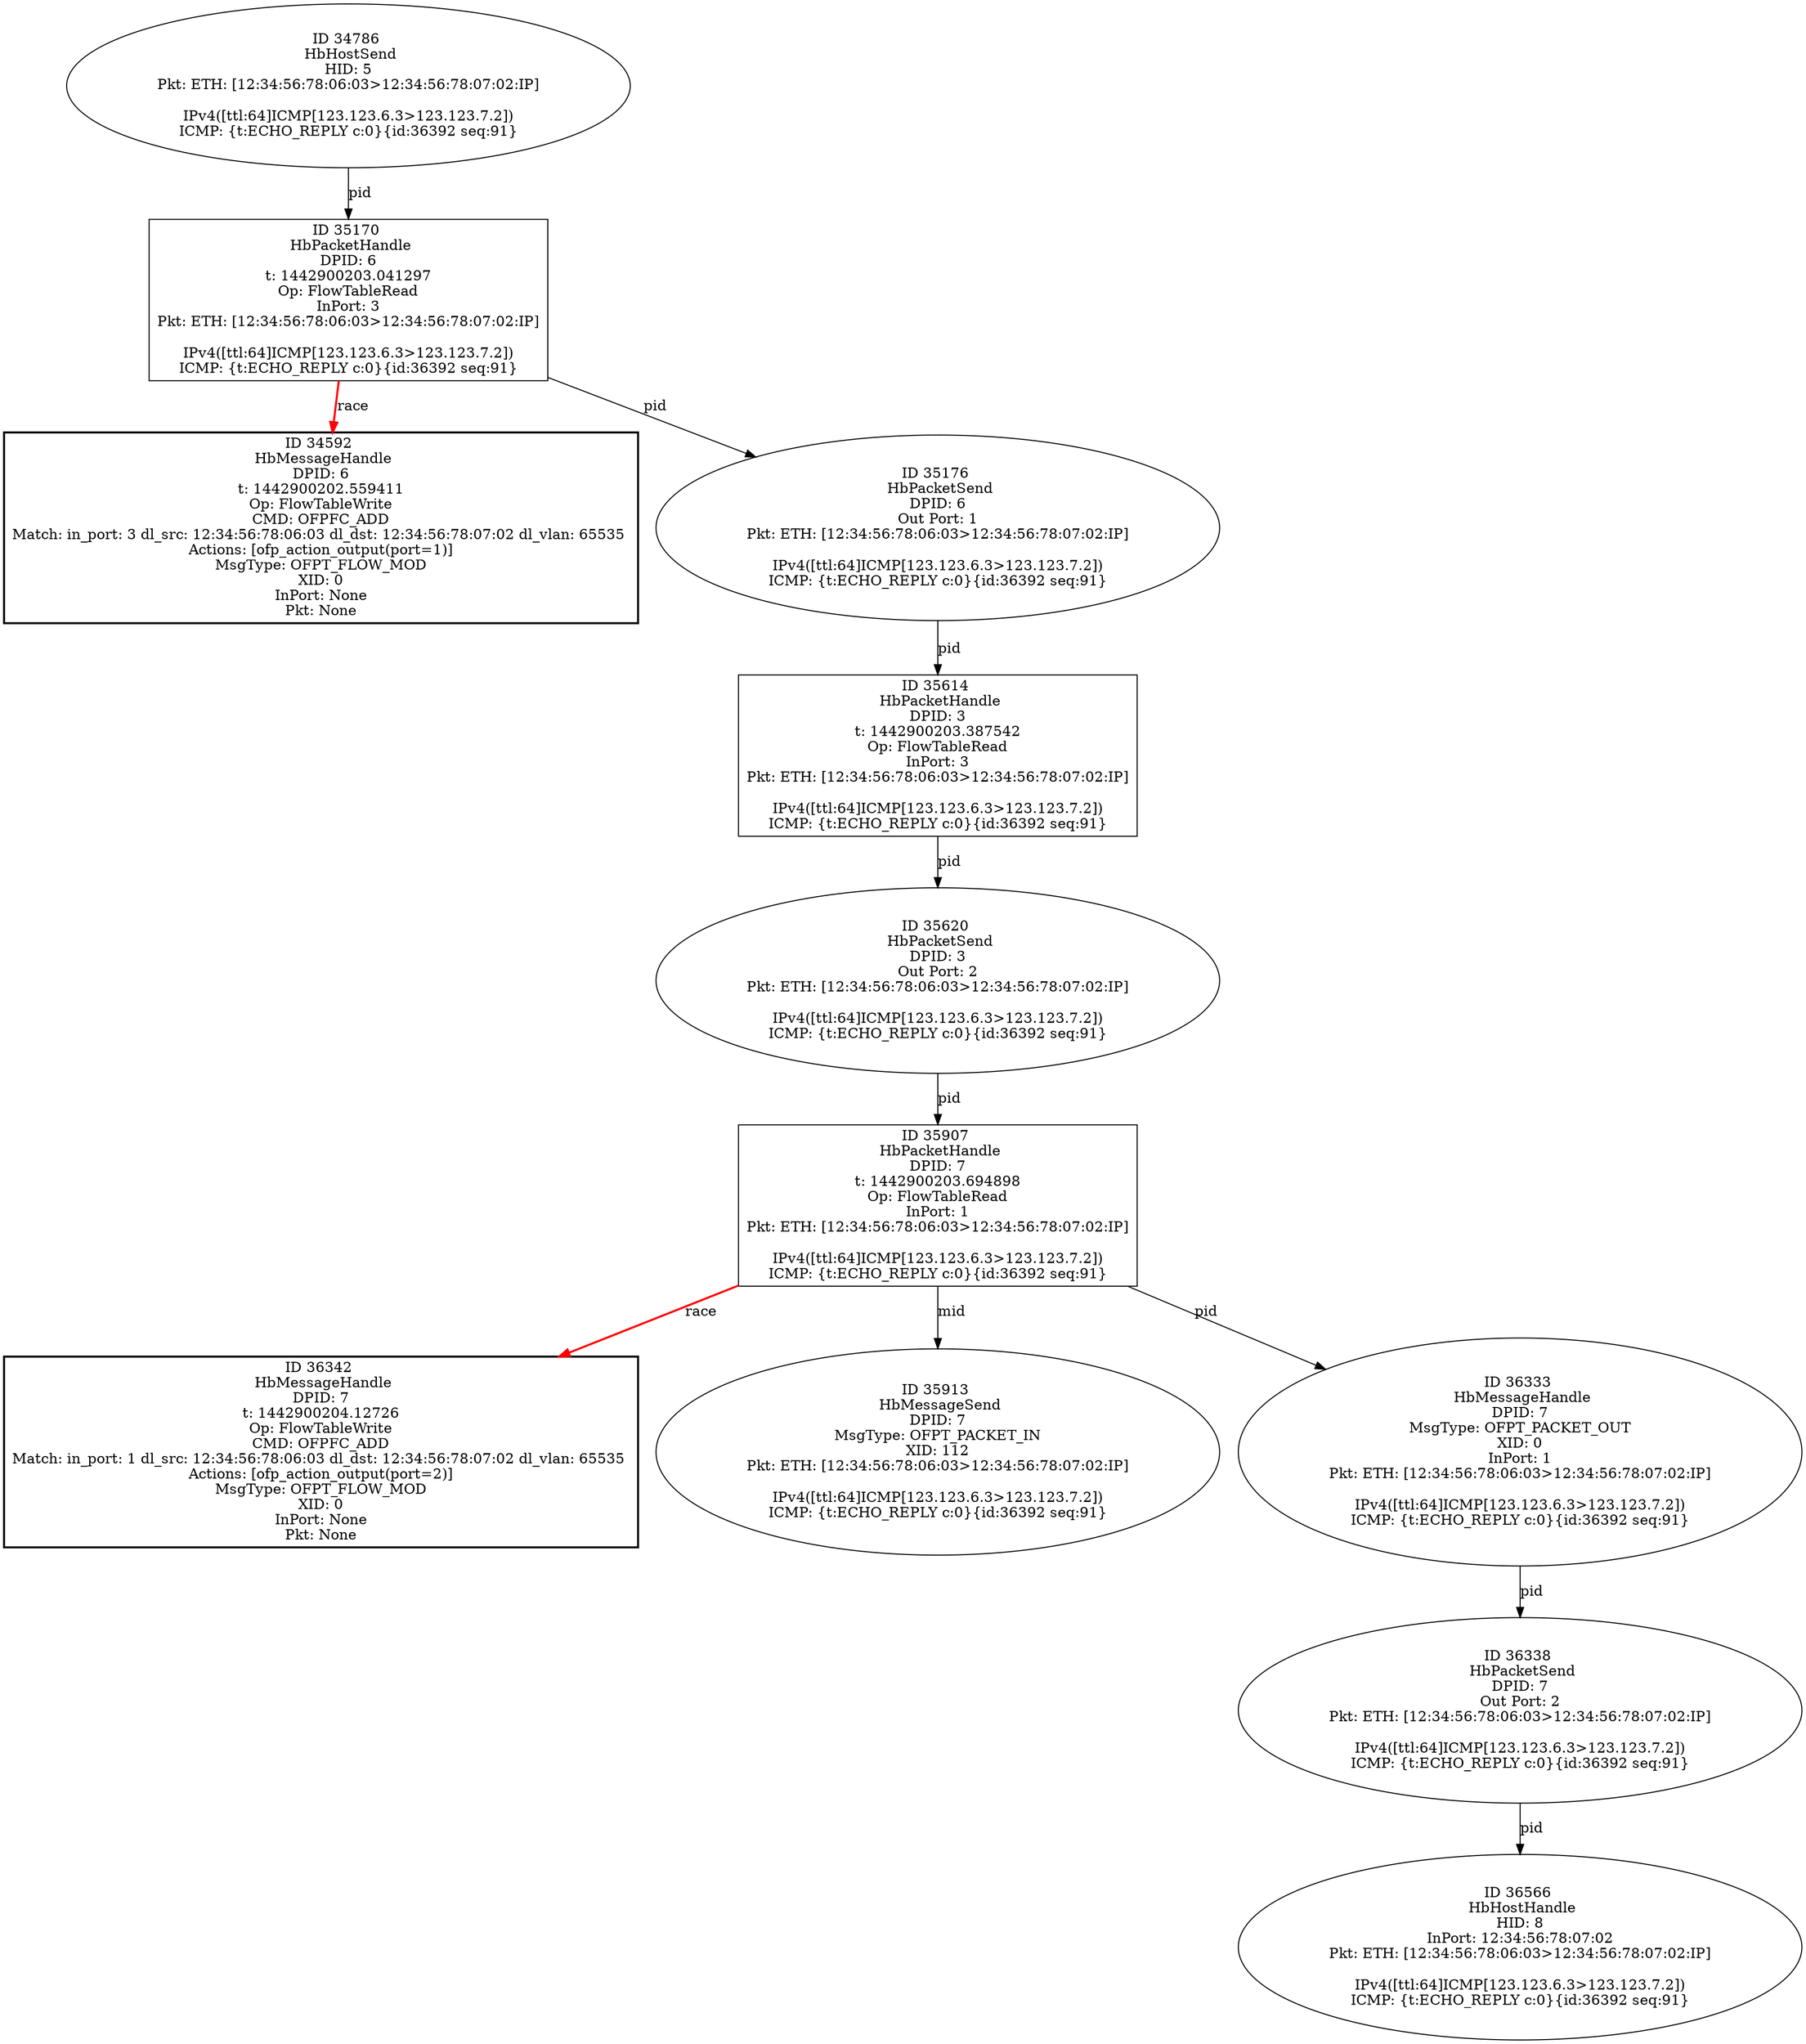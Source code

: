 strict digraph G {
34592 [shape=box, style=bold, event=<hb_events.HbMessageHandle object at 0x10ef24590>, label="ID 34592 
 HbMessageHandle
DPID: 6
t: 1442900202.559411
Op: FlowTableWrite
CMD: OFPFC_ADD
Match: in_port: 3 dl_src: 12:34:56:78:06:03 dl_dst: 12:34:56:78:07:02 dl_vlan: 65535 
Actions: [ofp_action_output(port=1)]
MsgType: OFPT_FLOW_MOD
XID: 0
InPort: None
Pkt: None"];
34786 [shape=oval, event=<hb_events.HbHostSend object at 0x10efad450>, label="ID 34786 
 HbHostSend
HID: 5
Pkt: ETH: [12:34:56:78:06:03>12:34:56:78:07:02:IP]

IPv4([ttl:64]ICMP[123.123.6.3>123.123.7.2])
ICMP: {t:ECHO_REPLY c:0}{id:36392 seq:91}"];
35907 [shape=box, event=<hb_events.HbPacketHandle object at 0x10f3a86d0>, label="ID 35907 
 HbPacketHandle
DPID: 7
t: 1442900203.694898
Op: FlowTableRead
InPort: 1
Pkt: ETH: [12:34:56:78:06:03>12:34:56:78:07:02:IP]

IPv4([ttl:64]ICMP[123.123.6.3>123.123.7.2])
ICMP: {t:ECHO_REPLY c:0}{id:36392 seq:91}"];
35620 [shape=oval, event=<hb_events.HbPacketSend object at 0x10f24a1d0>, label="ID 35620 
 HbPacketSend
DPID: 3
Out Port: 2
Pkt: ETH: [12:34:56:78:06:03>12:34:56:78:07:02:IP]

IPv4([ttl:64]ICMP[123.123.6.3>123.123.7.2])
ICMP: {t:ECHO_REPLY c:0}{id:36392 seq:91}"];
36342 [shape=box, style=bold, event=<hb_events.HbMessageHandle object at 0x10f59f410>, label="ID 36342 
 HbMessageHandle
DPID: 7
t: 1442900204.12726
Op: FlowTableWrite
CMD: OFPFC_ADD
Match: in_port: 1 dl_src: 12:34:56:78:06:03 dl_dst: 12:34:56:78:07:02 dl_vlan: 65535 
Actions: [ofp_action_output(port=2)]
MsgType: OFPT_FLOW_MOD
XID: 0
InPort: None
Pkt: None"];
35176 [shape=oval, event=<hb_events.HbPacketSend object at 0x10f0e6510>, label="ID 35176 
 HbPacketSend
DPID: 6
Out Port: 1
Pkt: ETH: [12:34:56:78:06:03>12:34:56:78:07:02:IP]

IPv4([ttl:64]ICMP[123.123.6.3>123.123.7.2])
ICMP: {t:ECHO_REPLY c:0}{id:36392 seq:91}"];
35913 [shape=oval, event=<hb_events.HbMessageSend object at 0x10f3a8cd0>, label="ID 35913 
 HbMessageSend
DPID: 7
MsgType: OFPT_PACKET_IN
XID: 112
Pkt: ETH: [12:34:56:78:06:03>12:34:56:78:07:02:IP]

IPv4([ttl:64]ICMP[123.123.6.3>123.123.7.2])
ICMP: {t:ECHO_REPLY c:0}{id:36392 seq:91}"];
35170 [shape=box, event=<hb_events.HbPacketHandle object at 0x10f0dad50>, label="ID 35170 
 HbPacketHandle
DPID: 6
t: 1442900203.041297
Op: FlowTableRead
InPort: 3
Pkt: ETH: [12:34:56:78:06:03>12:34:56:78:07:02:IP]

IPv4([ttl:64]ICMP[123.123.6.3>123.123.7.2])
ICMP: {t:ECHO_REPLY c:0}{id:36392 seq:91}"];
36333 [shape=oval, event=<hb_events.HbMessageHandle object at 0x10f58b310>, label="ID 36333 
 HbMessageHandle
DPID: 7
MsgType: OFPT_PACKET_OUT
XID: 0
InPort: 1
Pkt: ETH: [12:34:56:78:06:03>12:34:56:78:07:02:IP]

IPv4([ttl:64]ICMP[123.123.6.3>123.123.7.2])
ICMP: {t:ECHO_REPLY c:0}{id:36392 seq:91}"];
36338 [shape=oval, event=<hb_events.HbPacketSend object at 0x10f58b890>, label="ID 36338 
 HbPacketSend
DPID: 7
Out Port: 2
Pkt: ETH: [12:34:56:78:06:03>12:34:56:78:07:02:IP]

IPv4([ttl:64]ICMP[123.123.6.3>123.123.7.2])
ICMP: {t:ECHO_REPLY c:0}{id:36392 seq:91}"];
36566 [shape=oval, event=<hb_events.HbHostHandle object at 0x10f607d10>, label="ID 36566 
 HbHostHandle
HID: 8
InPort: 12:34:56:78:07:02
Pkt: ETH: [12:34:56:78:06:03>12:34:56:78:07:02:IP]

IPv4([ttl:64]ICMP[123.123.6.3>123.123.7.2])
ICMP: {t:ECHO_REPLY c:0}{id:36392 seq:91}"];
35614 [shape=box, event=<hb_events.HbPacketHandle object at 0x10f24a150>, label="ID 35614 
 HbPacketHandle
DPID: 3
t: 1442900203.387542
Op: FlowTableRead
InPort: 3
Pkt: ETH: [12:34:56:78:06:03>12:34:56:78:07:02:IP]

IPv4([ttl:64]ICMP[123.123.6.3>123.123.7.2])
ICMP: {t:ECHO_REPLY c:0}{id:36392 seq:91}"];
34786 -> 35170  [rel=pid, label=pid];
35907 -> 35913  [rel=mid, label=mid];
35907 -> 36333  [rel=pid, label=pid];
35907 -> 36342  [harmful=True, color=red, style=bold, rel=race, label=race];
35620 -> 35907  [rel=pid, label=pid];
35176 -> 35614  [rel=pid, label=pid];
35170 -> 35176  [rel=pid, label=pid];
35170 -> 34592  [harmful=True, color=red, style=bold, rel=race, label=race];
36333 -> 36338  [rel=pid, label=pid];
36338 -> 36566  [rel=pid, label=pid];
35614 -> 35620  [rel=pid, label=pid];
}
